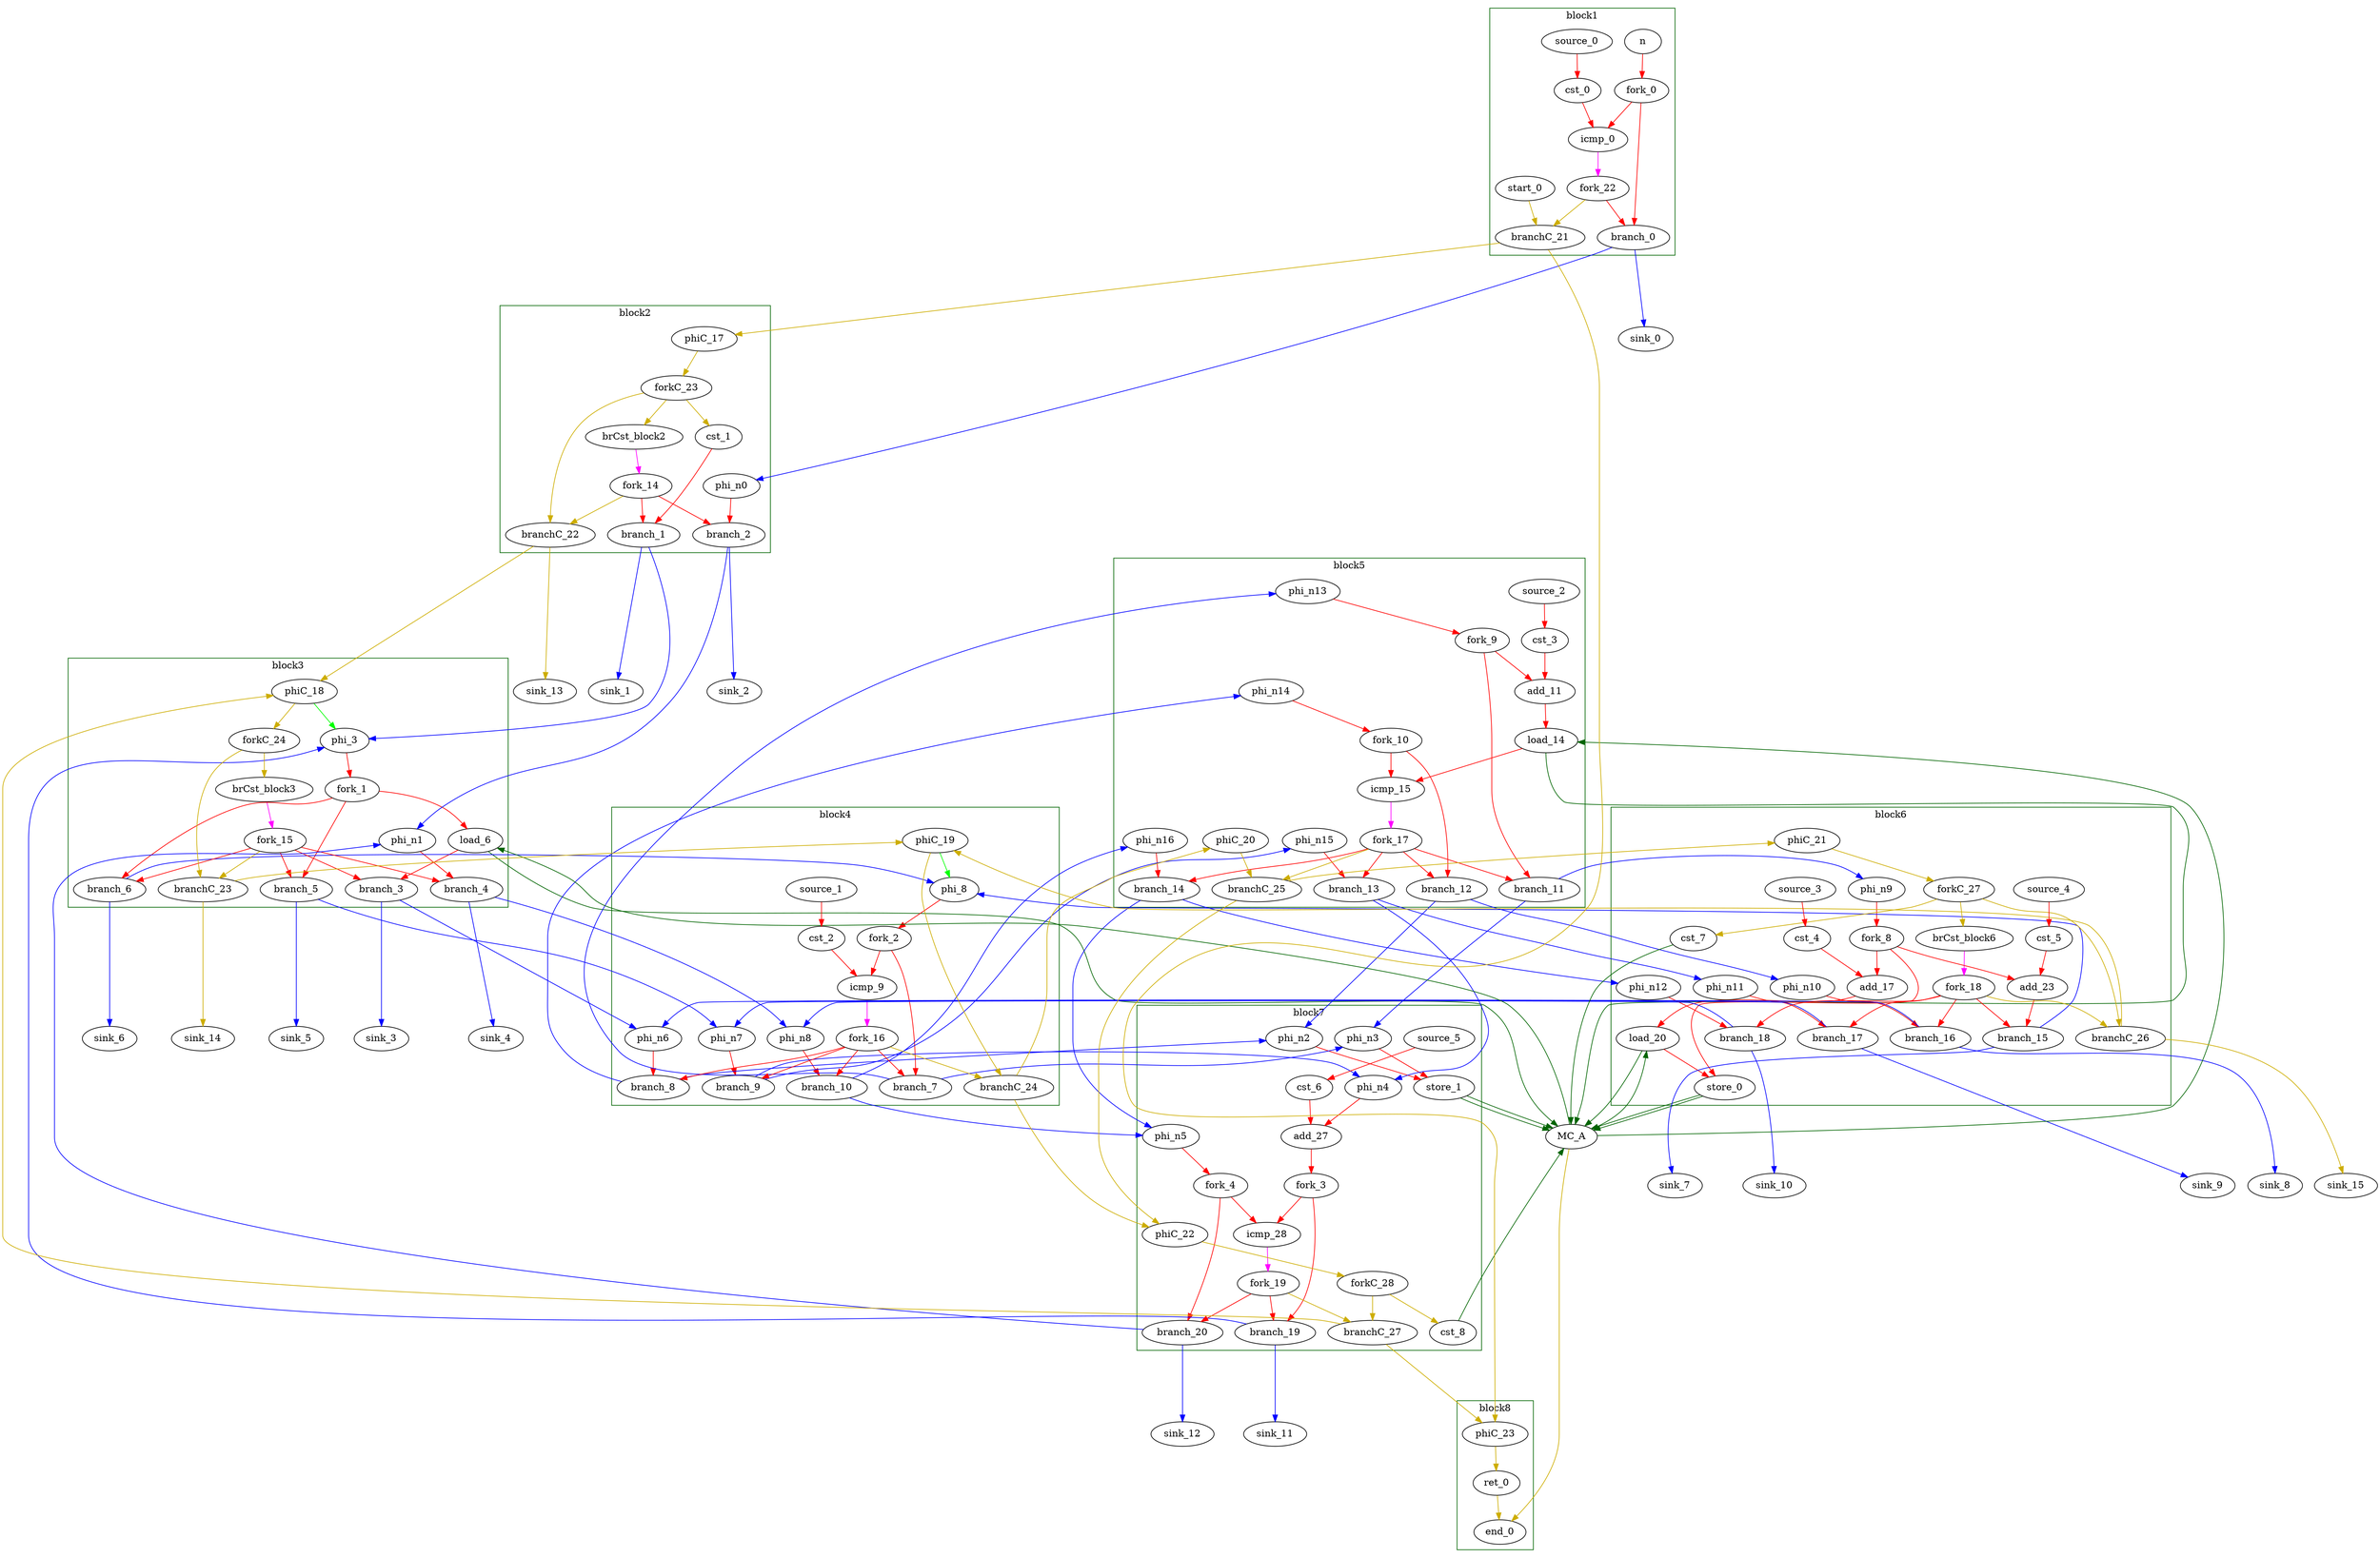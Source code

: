 Digraph G {
	splines=spline;
//DHLS version: 0.1.1" [shape = "none" pos = "20,20!"]
		"n" [type = "Entry", bbID= 1, in = "in1:32", out = "out1:32"];
		"cst_0" [type = "Constant", bbID= 1, in = "in1:2", out = "out1:2", value = "0x00000002"];
		"icmp_0" [type = "Operator", bbID= 1, op = "icmp_slt_op", in = "in1:32 in2:32 ", out = "out1:1 ", delay=1.907, latency=0, II=1];
		"brCst_block2" [type = "Constant", bbID= 2, in = "in1:1", out = "out1:1", value = "0x1"];
		"cst_1" [type = "Constant", bbID= 2, in = "in1:1", out = "out1:1", value = "0x00000001"];
		"phi_3" [type = "Mux", bbID= 3, in = "in1?:1 in2:31 in3:31 ", out = "out1:31", delay=1.397];
		"load_6" [type = "Operator", bbID= 3, op = "mc_load_op", bbID= 3, portId= 0, in = "in1:32 in2:31 ", out = "out1:32 out2:31 ", delay=1.412, latency=2, II=1];
		"brCst_block3" [type = "Constant", bbID= 3, in = "in1:1", out = "out1:1", value = "0x1"];
		"phi_8" [type = "Mux", bbID= 4, in = "in1?:1 in2:32 in3:32 ", out = "out1:32", delay=1.397];
		"cst_2" [type = "Constant", bbID= 4, in = "in1:1", out = "out1:1", value = "0x00000000"];
		"icmp_9" [type = "Operator", bbID= 4, op = "icmp_sgt_op", in = "in1:32 in2:32 ", out = "out1:1 ", delay=1.907, latency=0, II=1];
		"cst_3" [type = "Constant", bbID= 5, in = "in1:32", out = "out1:32", value = "0xFFFFFFFF"];
		"add_11" [type = "Operator", bbID= 5, op = "add_op", in = "in1:32 in2:32 ", out = "out1:32 ", delay=2.287, latency=0, II=1];
		"load_14" [type = "Operator", bbID= 5, op = "mc_load_op", bbID= 5, portId= 1, in = "in1:32 in2:32 ", out = "out1:32 out2:32 ", delay=1.412, latency=2, II=1];
		"icmp_15" [type = "Operator", bbID= 5, op = "icmp_sgt_op", in = "in1:32 in2:32 ", out = "out1:1 ", delay=1.907, latency=0, II=1];
		"cst_4" [type = "Constant", bbID= 6, in = "in1:32", out = "out1:32", value = "0xFFFFFFFF"];
		"add_17" [type = "Operator", bbID= 6, op = "add_op", in = "in1:32 in2:32 ", out = "out1:32 ", delay=2.287, latency=0, II=1];
		"load_20" [type = "Operator", bbID= 6, op = "mc_load_op", bbID= 6, portId= 2, in = "in1:32 in2:32 ", out = "out1:32 out2:32 ", delay=1.412, latency=2, II=1];
		"store_0" [type = "Operator", bbID= 6, op = "mc_store_op", bbID= 6, portId= 0, in = "in1:32 in2:32 ", out = "out1:32 out2:32 ", delay=0.672, latency=0, II=1];
		"cst_5" [type = "Constant", bbID= 6, in = "in1:32", out = "out1:32", value = "0xFFFFFFFF"];
		"add_23" [type = "Operator", bbID= 6, op = "add_op", in = "in1:32 in2:32 ", out = "out1:32 ", delay=2.287, latency=0, II=1];
		"brCst_block6" [type = "Constant", bbID= 6, in = "in1:1", out = "out1:1", value = "0x1"];
		"store_1" [type = "Operator", bbID= 7, op = "mc_store_op", bbID= 7, portId= 1, in = "in1:32 in2:32 ", out = "out1:32 out2:32 ", delay=0.672, latency=0, II=1];
		"cst_6" [type = "Constant", bbID= 7, in = "in1:1", out = "out1:1", value = "0x00000001"];
		"add_27" [type = "Operator", bbID= 7, op = "add_op", in = "in1:31 in2:31 ", out = "out1:31 ", delay=2.287, latency=0, II=1];
		"icmp_28" [type = "Operator", bbID= 7, op = "icmp_slt_op", in = "in1:32 in2:32 ", out = "out1:1 ", delay=1.907, latency=0, II=1];
		"ret_0" [type = "Operator", bbID= 8, op = "ret_op", in = "in1:0 ", out = "out1:0 ", delay=0.000, latency=0, II=1];
		"phi_n0" [type = "Merge", bbID= 2, in = "in1:32 ", out = "out1:32", delay=0.000];
		"phi_n1" [type = "Merge", bbID= 3, in = "in1:32 in2:32 ", out = "out1:32", delay=1.397];
		"phi_n2" [type = "Merge", bbID= 7, in = "in1:32 in2:32 ", out = "out1:32", delay=1.397];
		"phi_n3" [type = "Merge", bbID= 7, in = "in1:32 in2:32 ", out = "out1:32", delay=1.397];
		"phi_n4" [type = "Merge", bbID= 7, in = "in1:31 in2:31 ", out = "out1:31", delay=1.397];
		"phi_n5" [type = "Merge", bbID= 7, in = "in1:32 in2:32 ", out = "out1:32", delay=1.397];
		"phi_n6" [type = "Merge", bbID= 4, in = "in1:32 in2:32 ", out = "out1:32", delay=1.397];
		"phi_n7" [type = "Merge", bbID= 4, in = "in1:31 in2:31 ", out = "out1:31", delay=1.397];
		"phi_n8" [type = "Merge", bbID= 4, in = "in1:32 in2:32 ", out = "out1:32", delay=1.397];
		"phi_n9" [type = "Merge", bbID= 6, in = "in1:32 ", out = "out1:32", delay=0.000];
		"phi_n10" [type = "Merge", bbID= 6, in = "in1:32 ", out = "out1:32", delay=0.000];
		"phi_n11" [type = "Merge", bbID= 6, in = "in1:31 ", out = "out1:31", delay=0.000];
		"phi_n12" [type = "Merge", bbID= 6, in = "in1:32 ", out = "out1:32", delay=0.000];
		"phi_n13" [type = "Merge", bbID= 5, in = "in1:32 ", out = "out1:32", delay=0.000];
		"phi_n14" [type = "Merge", bbID= 5, in = "in1:32 ", out = "out1:32", delay=0.000];
		"phi_n15" [type = "Merge", bbID= 5, in = "in1:31 ", out = "out1:31", delay=0.000];
		"phi_n16" [type = "Merge", bbID= 5, in = "in1:32 ", out = "out1:32", delay=0.000];
		"fork_0" [type = "Fork", bbID= 1, in = "in1:32", out = "out1:32 out2:32 "];
		"fork_1" [type = "Fork", bbID= 3, in = "in1:31", out = "out1:31 out2:31 out3:31 "];
		"fork_2" [type = "Fork", bbID= 4, in = "in1:32", out = "out1:32 out2:32 "];
		"fork_3" [type = "Fork", bbID= 7, in = "in1:31", out = "out1:31 out2:31 "];
		"fork_4" [type = "Fork", bbID= 7, in = "in1:32", out = "out1:32 out2:32 "];
		"fork_8" [type = "Fork", bbID= 6, in = "in1:32", out = "out1:32 out2:32 out3:32 "];
		"fork_9" [type = "Fork", bbID= 5, in = "in1:32", out = "out1:32 out2:32 "];
		"fork_10" [type = "Fork", bbID= 5, in = "in1:32", out = "out1:32 out2:32 "];
		"branch_0" [type = "Branch", bbID= 1,  in = "in1:32 in2?:1", out = "out1+:32 out2-:32"];
		"branch_1" [type = "Branch", bbID= 2,  in = "in1:1 in2?:1", out = "out1+:1 out2-:1"];
		"branch_2" [type = "Branch", bbID= 2,  in = "in1:32 in2?:1", out = "out1+:32 out2-:32"];
		"fork_14" [type = "Fork", bbID= 2, in = "in1:1", out = "out1:1 out2:1 out3:1 "];
		"branch_3" [type = "Branch", bbID= 3,  in = "in1:32 in2?:1", out = "out1+:32 out2-:32"];
		"branch_4" [type = "Branch", bbID= 3,  in = "in1:32 in2?:1", out = "out1+:32 out2-:32"];
		"branch_5" [type = "Branch", bbID= 3,  in = "in1:31 in2?:1", out = "out1+:31 out2-:31"];
		"branch_6" [type = "Branch", bbID= 3,  in = "in1:31 in2?:1", out = "out1+:31 out2-:31"];
		"fork_15" [type = "Fork", bbID= 3, in = "in1:1", out = "out1:1 out2:1 out3:1 out4:1 out5:1 "];
		"branch_7" [type = "Branch", bbID= 4,  in = "in1:32 in2?:1", out = "out1+:32 out2-:32"];
		"branch_8" [type = "Branch", bbID= 4,  in = "in1:32 in2?:1", out = "out1+:32 out2-:32"];
		"branch_9" [type = "Branch", bbID= 4,  in = "in1:31 in2?:1", out = "out1+:31 out2-:31"];
		"branch_10" [type = "Branch", bbID= 4,  in = "in1:32 in2?:1", out = "out1+:32 out2-:32"];
		"fork_16" [type = "Fork", bbID= 4, in = "in1:1", out = "out1:1 out2:1 out3:1 out4:1 out5:1 "];
		"branch_11" [type = "Branch", bbID= 5,  in = "in1:32 in2?:1", out = "out1+:32 out2-:32"];
		"branch_12" [type = "Branch", bbID= 5,  in = "in1:32 in2?:1", out = "out1+:32 out2-:32"];
		"branch_13" [type = "Branch", bbID= 5,  in = "in1:31 in2?:1", out = "out1+:31 out2-:31"];
		"branch_14" [type = "Branch", bbID= 5,  in = "in1:32 in2?:1", out = "out1+:32 out2-:32"];
		"fork_17" [type = "Fork", bbID= 5, in = "in1:1", out = "out1:1 out2:1 out3:1 out4:1 out5:1 "];
		"branch_15" [type = "Branch", bbID= 6,  in = "in1:32 in2?:1", out = "out1+:32 out2-:32"];
		"branch_16" [type = "Branch", bbID= 6,  in = "in1:32 in2?:1", out = "out1+:32 out2-:32"];
		"branch_17" [type = "Branch", bbID= 6,  in = "in1:31 in2?:1", out = "out1+:31 out2-:31"];
		"branch_18" [type = "Branch", bbID= 6,  in = "in1:32 in2?:1", out = "out1+:32 out2-:32"];
		"fork_18" [type = "Fork", bbID= 6, in = "in1:1", out = "out1:1 out2:1 out3:1 out4:1 out5:1 "];
		"branch_19" [type = "Branch", bbID= 7,  in = "in1:31 in2?:1", out = "out1+:31 out2-:31"];
		"branch_20" [type = "Branch", bbID= 7,  in = "in1:32 in2?:1", out = "out1+:32 out2-:32"];
		"fork_19" [type = "Fork", bbID= 7, in = "in1:1", out = "out1:1 out2:1 out3:1 "];
		"MC_A" [type = "MC", bbID= 0, in = "in1:32*c0 in2:32*c1 in3:32*l0a in4:32*l1a in5:32*l2a in6:32*s0a in7:32*s0d in8:32*s1a in9:32*s1d ", out = "out1:32*l0d out2:32*l1d out3:32*l2d out4:0*e ", memory = "A", bbcount = 2, ldcount = 3, stcount = 2];
		"cst_7" [type = "Constant", bbID= 6, in = "in1:1", out = "out1:1", value = "0x00000001"];
		"cst_8" [type = "Constant", bbID= 7, in = "in1:1", out = "out1:1", value = "0x00000001"];
		"end_0" [type = "Exit", bbID= 0, in = "in1:0*e in2:0 ", out = "out1:0"];
		"start_0" [type = "Entry", control= "true", bbID= 1, in = "in1:0", out = "out1:0"];
		"branchC_21" [type = "Branch", bbID= 1,  in = "in1:0 in2?:1", out = "out1+:0 out2-:0"];
		"fork_22" [type = "Fork", bbID= 1, in = "in1:1", out = "out1:1 out2:1 "];
		"phiC_17" [type = "Merge", bbID= 2, in = "in1:0 ", out = "out1:0", delay=0.000];
		"forkC_23" [type = "Fork", bbID= 2, in = "in1:0", out = "out1:0 out2:0 out3:0 "];
		"branchC_22" [type = "Branch", bbID= 2,  in = "in1:0 in2?:1", out = "out1+:0 out2-:0"];
		"phiC_18" [type = "CntrlMerge", bbID= 3, in = "in1:0 in2:0 ", out = "out1:0 out2?:1", delay=0.000];
		"forkC_24" [type = "Fork", bbID= 3, in = "in1:0", out = "out1:0 out2:0 "];
		"branchC_23" [type = "Branch", bbID= 3,  in = "in1:0 in2?:1", out = "out1+:0 out2-:0"];
		"phiC_19" [type = "CntrlMerge", bbID= 4, in = "in1:0 in2:0 ", out = "out1:0 out2?:1", delay=0.000];
		"branchC_24" [type = "Branch", bbID= 4,  in = "in1:0 in2?:1", out = "out1+:0 out2-:0"];
		"phiC_20" [type = "Merge", bbID= 5, in = "in1:0 ", out = "out1:0", delay=0.000];
		"branchC_25" [type = "Branch", bbID= 5,  in = "in1:0 in2?:1", out = "out1+:0 out2-:0"];
		"phiC_21" [type = "Merge", bbID= 6, in = "in1:0 ", out = "out1:0", delay=0.000];
		"forkC_27" [type = "Fork", bbID= 6, in = "in1:0", out = "out1:0 out2:0 out3:0 "];
		"branchC_26" [type = "Branch", bbID= 6,  in = "in1:0 in2?:1", out = "out1+:0 out2-:0"];
		"phiC_22" [type = "Merge", bbID= 7, in = "in1:0 in2:0 ", out = "out1:0", delay=0.000];
		"forkC_28" [type = "Fork", bbID= 7, in = "in1:0", out = "out1:0 out2:0 "];
		"branchC_27" [type = "Branch", bbID= 7,  in = "in1:0 in2?:1", out = "out1+:0 out2-:0"];
		"phiC_23" [type = "Merge", bbID= 8, in = "in1:0 in2:0 ", out = "out1:0", delay=0.000];
		"sink_0" [type = "Sink", bbID= 0, in = "in1:32"];
		"sink_1" [type = "Sink", bbID= 0, in = "in1:1"];
		"sink_2" [type = "Sink", bbID= 0, in = "in1:32"];
		"sink_3" [type = "Sink", bbID= 0, in = "in1:32"];
		"sink_4" [type = "Sink", bbID= 0, in = "in1:32"];
		"sink_5" [type = "Sink", bbID= 0, in = "in1:31"];
		"sink_6" [type = "Sink", bbID= 0, in = "in1:31"];
		"sink_7" [type = "Sink", bbID= 0, in = "in1:32"];
		"sink_8" [type = "Sink", bbID= 0, in = "in1:32"];
		"sink_9" [type = "Sink", bbID= 0, in = "in1:31"];
		"sink_10" [type = "Sink", bbID= 0, in = "in1:32"];
		"sink_11" [type = "Sink", bbID= 0, in = "in1:31"];
		"sink_12" [type = "Sink", bbID= 0, in = "in1:32"];
		"sink_13" [type = "Sink", bbID= 0, in = "in1:0"];
		"sink_14" [type = "Sink", bbID= 0, in = "in1:0"];
		"sink_15" [type = "Sink", bbID= 0, in = "in1:0"];
		"source_0" [type = "Source", bbID= 1, out = "out1:2"];
		"source_1" [type = "Source", bbID= 4, out = "out1:1"];
		"source_2" [type = "Source", bbID= 5, out = "out1:32"];
		"source_3" [type = "Source", bbID= 6, out = "out1:32"];
		"source_4" [type = "Source", bbID= 6, out = "out1:32"];
		"source_5" [type = "Source", bbID= 7, out = "out1:1"];
		"load_6" -> "MC_A" [color = "darkgreen", mem_address = "true", from = "out2", to = "in3"];
		"MC_A" -> "load_6" [color = "darkgreen", mem_address = "false", from = "out1", to = "in1"];
		"load_14" -> "MC_A" [color = "darkgreen", mem_address = "true", from = "out2", to = "in4"];
		"MC_A" -> "load_14" [color = "darkgreen", mem_address = "false", from = "out2", to = "in1"];
		"load_20" -> "MC_A" [color = "darkgreen", mem_address = "true", from = "out2", to = "in5"];
		"MC_A" -> "load_20" [color = "darkgreen", mem_address = "false", from = "out3", to = "in1"];
		"store_0" -> "MC_A" [color = "darkgreen", mem_address = "true", from = "out2", to = "in6"];
		"store_0" -> "MC_A" [color = "darkgreen", mem_address = "false", from = "out1", to = "in7"];
		"store_1" -> "MC_A" [color = "darkgreen", mem_address = "true", from = "out2", to = "in8"];
		"store_1" -> "MC_A" [color = "darkgreen", mem_address = "false", from = "out1", to = "in9"];
		"cst_7" -> "MC_A" [color = "darkgreen", from = "out1", to = "in1"];
		"cst_8" -> "MC_A" [color = "darkgreen", from = "out1", to = "in2"];
		"MC_A" -> "end_0" [color = "gold3", from = "out4", to = "in1"];
	subgraph cluster_0 {
	color = "darkgreen";
		label = "block1";
		"n" -> "fork_0" [color = "red", from = "out1", to = "in1"];
		"cst_0" -> "icmp_0" [color = "red", from = "out1", to = "in2"];
		"icmp_0" -> "fork_22" [color = "magenta", from = "out1", to = "in1"];
		"fork_0" -> "icmp_0" [color = "red", from = "out1", to = "in1"];
		"fork_0" -> "branch_0" [color = "red", from = "out2", to = "in1"];
		"start_0" -> "branchC_21" [color = "gold3", from = "out1", to = "in1"];
		"fork_22" -> "branch_0" [color = "red", from = "out1", to = "in2"];
		"fork_22" -> "branchC_21" [color = "gold3", from = "out2", to = "in2"];
		"source_0" -> "cst_0" [color = "red", from = "out1", to = "in1"];
	}
		"branch_0" -> "phi_n0" [color = "blue", minlen = 3, from = "out2", to = "in1"];
		"branch_0" -> "sink_0" [color = "blue", minlen = 3, from = "out1", to = "in1"];
		"branchC_21" -> "phiC_17" [color = "gold3", minlen = 3, from = "out2", to = "in1"];
		"branchC_21" -> "phiC_23" [color = "gold3", minlen = 3, from = "out1", to = "in1"];
	subgraph cluster_1 {
	color = "darkgreen";
		label = "block2";
		"brCst_block2" -> "fork_14" [color = "magenta", from = "out1", to = "in1"];
		"cst_1" -> "branch_1" [color = "red", from = "out1", to = "in1"];
		"phi_n0" -> "branch_2" [color = "red", from = "out1", to = "in1"];
		"fork_14" -> "branch_2" [color = "red", from = "out1", to = "in2"];
		"fork_14" -> "branch_1" [color = "red", from = "out2", to = "in2"];
		"fork_14" -> "branchC_22" [color = "gold3", from = "out3", to = "in2"];
		"phiC_17" -> "forkC_23" [color = "gold3", from = "out1", to = "in1"];
		"forkC_23" -> "cst_1" [color = "gold3", from = "out1", to = "in1"];
		"forkC_23" -> "branchC_22" [color = "gold3", from = "out2", to = "in1"];
		"forkC_23" -> "brCst_block2" [color = "gold3", from = "out3", to = "in1"];
	}
		"branch_1" -> "phi_3" [color = "blue", minlen = 3, from = "out1", to = "in2"];
		"branch_1" -> "sink_1" [color = "blue", minlen = 3, from = "out2", to = "in1"];
		"branch_2" -> "phi_n1" [color = "blue", minlen = 3, from = "out1", to = "in1"];
		"branch_2" -> "sink_2" [color = "blue", minlen = 3, from = "out2", to = "in1"];
		"branchC_22" -> "phiC_18" [color = "gold3", minlen = 3, from = "out1", to = "in1"];
		"branchC_22" -> "sink_13" [color = "gold3", minlen = 3, from = "out2", to = "in1"];
	subgraph cluster_2 {
	color = "darkgreen";
		label = "block3";
		"phi_3" -> "fork_1" [color = "red", from = "out1", to = "in1"];
		"load_6" -> "branch_3" [color = "red", from = "out1", to = "in1"];
		"brCst_block3" -> "fork_15" [color = "magenta", from = "out1", to = "in1"];
		"phi_n1" -> "branch_4" [color = "red", from = "out1", to = "in1"];
		"fork_1" -> "load_6" [color = "red", from = "out1", to = "in2"];
		"fork_1" -> "branch_5" [color = "red", from = "out2", to = "in1"];
		"fork_1" -> "branch_6" [color = "red", from = "out3", to = "in1"];
		"fork_15" -> "branch_6" [color = "red", from = "out1", to = "in2"];
		"fork_15" -> "branch_5" [color = "red", from = "out2", to = "in2"];
		"fork_15" -> "branch_4" [color = "red", from = "out3", to = "in2"];
		"fork_15" -> "branch_3" [color = "red", from = "out4", to = "in2"];
		"fork_15" -> "branchC_23" [color = "gold3", from = "out5", to = "in2"];
		"phiC_18" -> "phi_3" [color = "green", from = "out2", to = "in1"];
		"phiC_18" -> "forkC_24" [color = "gold3", from = "out1", to = "in1"];
		"forkC_24" -> "branchC_23" [color = "gold3", from = "out1", to = "in1"];
		"forkC_24" -> "brCst_block3" [color = "gold3", from = "out2", to = "in1"];
	}
		"branch_3" -> "phi_n6" [color = "blue", minlen = 3, from = "out1", to = "in1"];
		"branch_3" -> "sink_3" [color = "blue", minlen = 3, from = "out2", to = "in1"];
		"branch_4" -> "phi_n8" [color = "blue", minlen = 3, from = "out1", to = "in1"];
		"branch_4" -> "sink_4" [color = "blue", minlen = 3, from = "out2", to = "in1"];
		"branch_5" -> "phi_n7" [color = "blue", minlen = 3, from = "out1", to = "in1"];
		"branch_5" -> "sink_5" [color = "blue", minlen = 3, from = "out2", to = "in1"];
		"branch_6" -> "phi_8" [color = "blue", minlen = 3, from = "out1", to = "in2"];
		"branch_6" -> "sink_6" [color = "blue", minlen = 3, from = "out2", to = "in1"];
		"branchC_23" -> "phiC_19" [color = "gold3", minlen = 3, from = "out1", to = "in1"];
		"branchC_23" -> "sink_14" [color = "gold3", minlen = 3, from = "out2", to = "in1"];
	subgraph cluster_3 {
	color = "darkgreen";
		label = "block4";
		"phi_8" -> "fork_2" [color = "red", from = "out1", to = "in1"];
		"cst_2" -> "icmp_9" [color = "red", from = "out1", to = "in2"];
		"icmp_9" -> "fork_16" [color = "magenta", from = "out1", to = "in1"];
		"phi_n6" -> "branch_8" [color = "red", from = "out1", to = "in1"];
		"phi_n7" -> "branch_9" [color = "red", from = "out1", to = "in1"];
		"phi_n8" -> "branch_10" [color = "red", from = "out1", to = "in1"];
		"fork_2" -> "icmp_9" [color = "red", from = "out1", to = "in1"];
		"fork_2" -> "branch_7" [color = "red", from = "out2", to = "in1"];
		"fork_16" -> "branch_10" [color = "red", from = "out1", to = "in2"];
		"fork_16" -> "branch_9" [color = "red", from = "out2", to = "in2"];
		"fork_16" -> "branch_8" [color = "red", from = "out3", to = "in2"];
		"fork_16" -> "branch_7" [color = "red", from = "out4", to = "in2"];
		"fork_16" -> "branchC_24" [color = "gold3", from = "out5", to = "in2"];
		"phiC_19" -> "phi_8" [color = "green", from = "out2", to = "in1"];
		"phiC_19" -> "branchC_24" [color = "gold3", from = "out1", to = "in1"];
		"source_1" -> "cst_2" [color = "red", from = "out1", to = "in1"];
	}
		"branch_7" -> "phi_n13" [color = "blue", minlen = 3, from = "out1", to = "in1"];
		"branch_7" -> "phi_n3" [color = "blue", minlen = 3, from = "out2", to = "in1"];
		"branch_8" -> "phi_n14" [color = "blue", minlen = 3, from = "out1", to = "in1"];
		"branch_8" -> "phi_n2" [color = "blue", minlen = 3, from = "out2", to = "in1"];
		"branch_9" -> "phi_n15" [color = "blue", minlen = 3, from = "out1", to = "in1"];
		"branch_9" -> "phi_n4" [color = "blue", minlen = 3, from = "out2", to = "in1"];
		"branch_10" -> "phi_n16" [color = "blue", minlen = 3, from = "out1", to = "in1"];
		"branch_10" -> "phi_n5" [color = "blue", minlen = 3, from = "out2", to = "in1"];
		"branchC_24" -> "phiC_20" [color = "gold3", minlen = 3, from = "out1", to = "in1"];
		"branchC_24" -> "phiC_22" [color = "gold3", minlen = 3, from = "out2", to = "in1"];
	subgraph cluster_4 {
	color = "darkgreen";
		label = "block5";
		"cst_3" -> "add_11" [color = "red", from = "out1", to = "in2"];
		"add_11" -> "load_14" [color = "red", from = "out1", to = "in2"];
		"load_14" -> "icmp_15" [color = "red", from = "out1", to = "in1"];
		"icmp_15" -> "fork_17" [color = "magenta", from = "out1", to = "in1"];
		"phi_n13" -> "fork_9" [color = "red", from = "out1", to = "in1"];
		"phi_n14" -> "fork_10" [color = "red", from = "out1", to = "in1"];
		"phi_n15" -> "branch_13" [color = "red", from = "out1", to = "in1"];
		"phi_n16" -> "branch_14" [color = "red", from = "out1", to = "in1"];
		"fork_9" -> "add_11" [color = "red", from = "out1", to = "in1"];
		"fork_9" -> "branch_11" [color = "red", from = "out2", to = "in1"];
		"fork_10" -> "icmp_15" [color = "red", from = "out1", to = "in2"];
		"fork_10" -> "branch_12" [color = "red", from = "out2", to = "in1"];
		"fork_17" -> "branch_14" [color = "red", from = "out1", to = "in2"];
		"fork_17" -> "branch_13" [color = "red", from = "out2", to = "in2"];
		"fork_17" -> "branch_12" [color = "red", from = "out3", to = "in2"];
		"fork_17" -> "branch_11" [color = "red", from = "out4", to = "in2"];
		"fork_17" -> "branchC_25" [color = "gold3", from = "out5", to = "in2"];
		"phiC_20" -> "branchC_25" [color = "gold3", from = "out1", to = "in1"];
		"source_2" -> "cst_3" [color = "red", from = "out1", to = "in1"];
	}
		"branch_11" -> "phi_n9" [color = "blue", minlen = 3, from = "out1", to = "in1"];
		"branch_11" -> "phi_n3" [color = "blue", minlen = 3, from = "out2", to = "in2"];
		"branch_12" -> "phi_n10" [color = "blue", minlen = 3, from = "out1", to = "in1"];
		"branch_12" -> "phi_n2" [color = "blue", minlen = 3, from = "out2", to = "in2"];
		"branch_13" -> "phi_n11" [color = "blue", minlen = 3, from = "out1", to = "in1"];
		"branch_13" -> "phi_n4" [color = "blue", minlen = 3, from = "out2", to = "in2"];
		"branch_14" -> "phi_n12" [color = "blue", minlen = 3, from = "out1", to = "in1"];
		"branch_14" -> "phi_n5" [color = "blue", minlen = 3, from = "out2", to = "in2"];
		"branchC_25" -> "phiC_21" [color = "gold3", minlen = 3, from = "out1", to = "in1"];
		"branchC_25" -> "phiC_22" [color = "gold3", minlen = 3, from = "out2", to = "in2"];
	subgraph cluster_5 {
	color = "darkgreen";
		label = "block6";
		"cst_4" -> "add_17" [color = "red", from = "out1", to = "in2"];
		"add_17" -> "load_20" [color = "red", from = "out1", to = "in2"];
		"load_20" -> "store_0" [color = "red", from = "out1", to = "in1"];
		"cst_5" -> "add_23" [color = "red", from = "out1", to = "in2"];
		"add_23" -> "branch_15" [color = "red", from = "out1", to = "in1"];
		"brCst_block6" -> "fork_18" [color = "magenta", from = "out1", to = "in1"];
		"phi_n9" -> "fork_8" [color = "red", from = "out1", to = "in1"];
		"phi_n10" -> "branch_16" [color = "red", from = "out1", to = "in1"];
		"phi_n11" -> "branch_17" [color = "red", from = "out1", to = "in1"];
		"phi_n12" -> "branch_18" [color = "red", from = "out1", to = "in1"];
		"fork_8" -> "add_17" [color = "red", from = "out1", to = "in1"];
		"fork_8" -> "store_0" [color = "red", from = "out2", to = "in2"];
		"fork_8" -> "add_23" [color = "red", from = "out3", to = "in1"];
		"fork_18" -> "branch_18" [color = "red", from = "out1", to = "in2"];
		"fork_18" -> "branch_17" [color = "red", from = "out2", to = "in2"];
		"fork_18" -> "branch_16" [color = "red", from = "out3", to = "in2"];
		"fork_18" -> "branch_15" [color = "red", from = "out4", to = "in2"];
		"fork_18" -> "branchC_26" [color = "gold3", from = "out5", to = "in2"];
		"phiC_21" -> "forkC_27" [color = "gold3", from = "out1", to = "in1"];
		"forkC_27" -> "cst_7" [color = "gold3", from = "out1", to = "in1"];
		"forkC_27" -> "branchC_26" [color = "gold3", from = "out2", to = "in1"];
		"forkC_27" -> "brCst_block6" [color = "gold3", from = "out3", to = "in1"];
		"source_3" -> "cst_4" [color = "red", from = "out1", to = "in1"];
		"source_4" -> "cst_5" [color = "red", from = "out1", to = "in1"];
	}
		"branch_15" -> "phi_8" [color = "blue", minlen = 3, from = "out1", to = "in3"];
		"branch_15" -> "sink_7" [color = "blue", minlen = 3, from = "out2", to = "in1"];
		"branch_16" -> "phi_n6" [color = "blue", minlen = 3, from = "out1", to = "in2"];
		"branch_16" -> "sink_8" [color = "blue", minlen = 3, from = "out2", to = "in1"];
		"branch_17" -> "phi_n7" [color = "blue", minlen = 3, from = "out1", to = "in2"];
		"branch_17" -> "sink_9" [color = "blue", minlen = 3, from = "out2", to = "in1"];
		"branch_18" -> "phi_n8" [color = "blue", minlen = 3, from = "out1", to = "in2"];
		"branch_18" -> "sink_10" [color = "blue", minlen = 3, from = "out2", to = "in1"];
		"branchC_26" -> "phiC_19" [color = "gold3", minlen = 3, from = "out1", to = "in2"];
		"branchC_26" -> "sink_15" [color = "gold3", minlen = 3, from = "out2", to = "in1"];
	subgraph cluster_6 {
	color = "darkgreen";
		label = "block7";
		"cst_6" -> "add_27" [color = "red", from = "out1", to = "in2"];
		"add_27" -> "fork_3" [color = "red", from = "out1", to = "in1"];
		"icmp_28" -> "fork_19" [color = "magenta", from = "out1", to = "in1"];
		"phi_n2" -> "store_1" [color = "red", from = "out1", to = "in1"];
		"phi_n3" -> "store_1" [color = "red", from = "out1", to = "in2"];
		"phi_n4" -> "add_27" [color = "red", from = "out1", to = "in1"];
		"phi_n5" -> "fork_4" [color = "red", from = "out1", to = "in1"];
		"fork_3" -> "icmp_28" [color = "red", from = "out1", to = "in1"];
		"fork_3" -> "branch_19" [color = "red", from = "out2", to = "in1"];
		"fork_4" -> "icmp_28" [color = "red", from = "out1", to = "in2"];
		"fork_4" -> "branch_20" [color = "red", from = "out2", to = "in1"];
		"fork_19" -> "branch_20" [color = "red", from = "out1", to = "in2"];
		"fork_19" -> "branch_19" [color = "red", from = "out2", to = "in2"];
		"fork_19" -> "branchC_27" [color = "gold3", from = "out3", to = "in2"];
		"phiC_22" -> "forkC_28" [color = "gold3", from = "out1", to = "in1"];
		"forkC_28" -> "cst_8" [color = "gold3", from = "out1", to = "in1"];
		"forkC_28" -> "branchC_27" [color = "gold3", from = "out2", to = "in1"];
		"source_5" -> "cst_6" [color = "red", from = "out1", to = "in1"];
	}
		"branch_19" -> "phi_3" [color = "blue", minlen = 3, from = "out1", to = "in3"];
		"branch_19" -> "sink_11" [color = "blue", minlen = 3, from = "out2", to = "in1"];
		"branch_20" -> "phi_n1" [color = "blue", minlen = 3, from = "out1", to = "in2"];
		"branch_20" -> "sink_12" [color = "blue", minlen = 3, from = "out2", to = "in1"];
		"branchC_27" -> "phiC_18" [color = "gold3", minlen = 3, from = "out1", to = "in2"];
		"branchC_27" -> "phiC_23" [color = "gold3", minlen = 3, from = "out2", to = "in2"];
	subgraph cluster_7 {
	color = "darkgreen";
		label = "block8";
		"ret_0" -> "end_0" [color = "gold3", from = "out1", to = "in2"];
		"phiC_23" -> "ret_0" [color = "gold3", from = "out1", to = "in1"];
	}
}